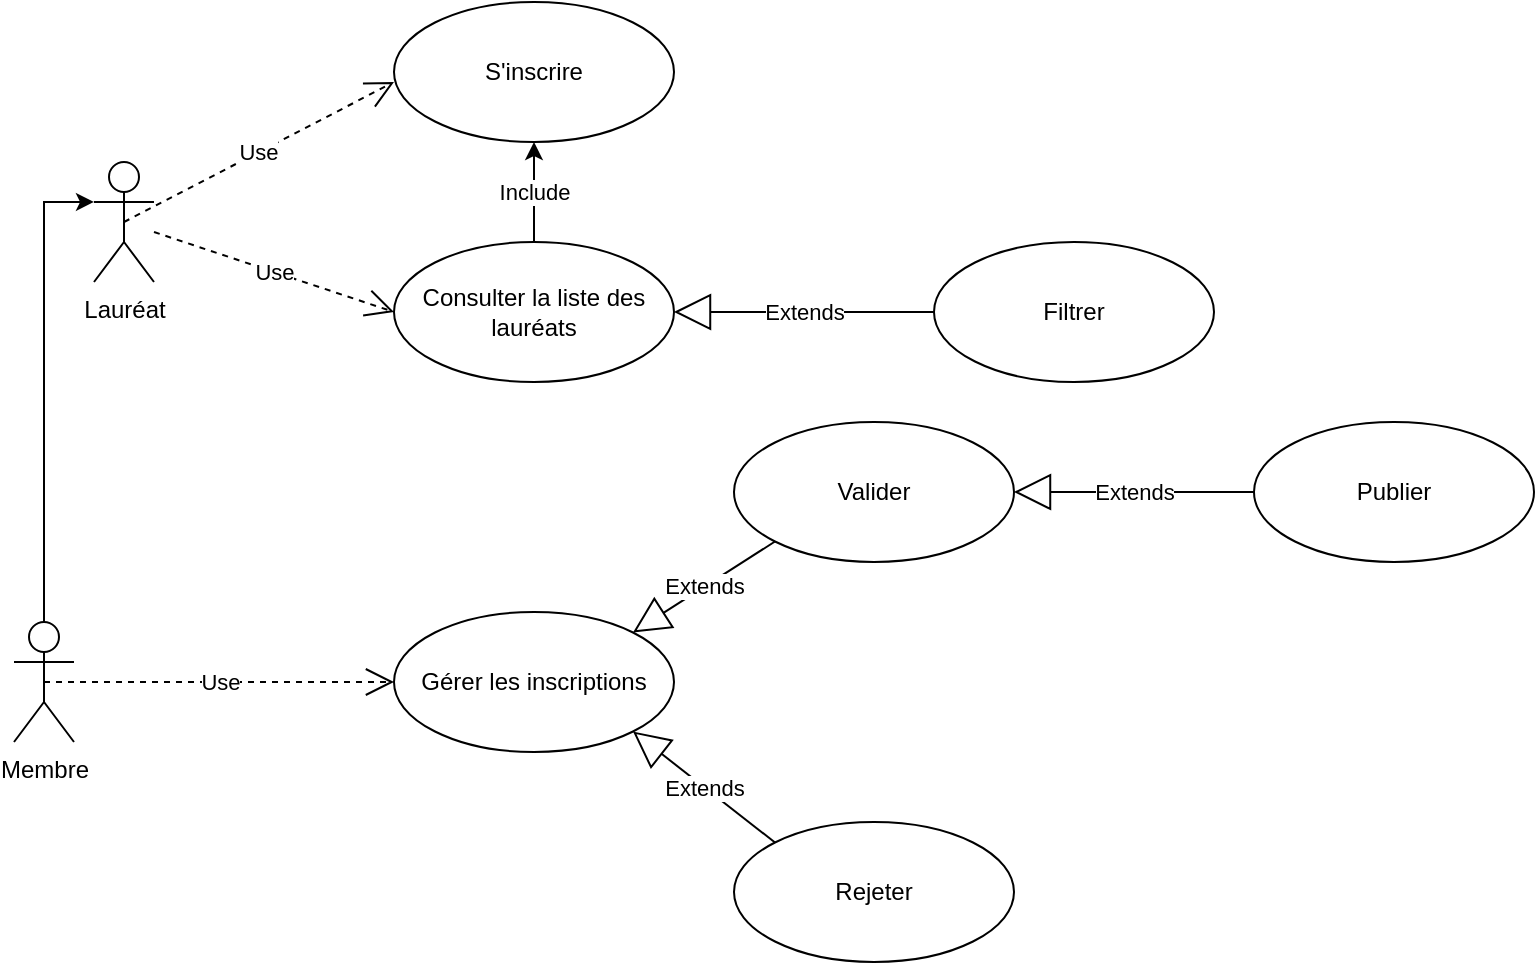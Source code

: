<mxfile version="21.7.2" type="github">
  <diagram name="Page-1" id="GIU-yLF7vvnvXAZPFXIA">
    <mxGraphModel dx="1877" dy="542" grid="1" gridSize="10" guides="1" tooltips="1" connect="1" arrows="1" fold="1" page="1" pageScale="1" pageWidth="827" pageHeight="1169" math="0" shadow="0">
      <root>
        <mxCell id="0" />
        <mxCell id="1" parent="0" />
        <mxCell id="0wOplFpq8DzIICxAu5TK-21" value="Lauréat&lt;br&gt;" style="shape=umlActor;verticalLabelPosition=bottom;verticalAlign=top;html=1;outlineConnect=0;" vertex="1" parent="1">
          <mxGeometry x="-480" y="220" width="30" height="60" as="geometry" />
        </mxCell>
        <mxCell id="0wOplFpq8DzIICxAu5TK-25" style="edgeStyle=orthogonalEdgeStyle;rounded=0;orthogonalLoop=1;jettySize=auto;html=1;exitX=0.5;exitY=0;exitDx=0;exitDy=0;exitPerimeter=0;entryX=0;entryY=0.333;entryDx=0;entryDy=0;entryPerimeter=0;" edge="1" parent="1" source="0wOplFpq8DzIICxAu5TK-22" target="0wOplFpq8DzIICxAu5TK-21">
          <mxGeometry relative="1" as="geometry" />
        </mxCell>
        <mxCell id="0wOplFpq8DzIICxAu5TK-22" value="Membre&lt;br&gt;" style="shape=umlActor;verticalLabelPosition=bottom;verticalAlign=top;html=1;outlineConnect=0;" vertex="1" parent="1">
          <mxGeometry x="-520" y="450" width="30" height="60" as="geometry" />
        </mxCell>
        <mxCell id="0wOplFpq8DzIICxAu5TK-27" value="S&#39;inscrire" style="ellipse;whiteSpace=wrap;html=1;" vertex="1" parent="1">
          <mxGeometry x="-330" y="140" width="140" height="70" as="geometry" />
        </mxCell>
        <mxCell id="0wOplFpq8DzIICxAu5TK-28" value="Consulter la liste des lauréats" style="ellipse;whiteSpace=wrap;html=1;" vertex="1" parent="1">
          <mxGeometry x="-330" y="260" width="140" height="70" as="geometry" />
        </mxCell>
        <mxCell id="0wOplFpq8DzIICxAu5TK-33" value="Gérer les inscriptions" style="ellipse;whiteSpace=wrap;html=1;" vertex="1" parent="1">
          <mxGeometry x="-330" y="445" width="140" height="70" as="geometry" />
        </mxCell>
        <mxCell id="0wOplFpq8DzIICxAu5TK-36" value="Valider" style="ellipse;whiteSpace=wrap;html=1;" vertex="1" parent="1">
          <mxGeometry x="-160" y="350" width="140" height="70" as="geometry" />
        </mxCell>
        <mxCell id="0wOplFpq8DzIICxAu5TK-37" value="Rejeter" style="ellipse;whiteSpace=wrap;html=1;" vertex="1" parent="1">
          <mxGeometry x="-160" y="550" width="140" height="70" as="geometry" />
        </mxCell>
        <mxCell id="0wOplFpq8DzIICxAu5TK-40" value="Extends" style="endArrow=block;endSize=16;endFill=0;html=1;rounded=0;entryX=1;entryY=0;entryDx=0;entryDy=0;exitX=0;exitY=1;exitDx=0;exitDy=0;" edge="1" parent="1" source="0wOplFpq8DzIICxAu5TK-36" target="0wOplFpq8DzIICxAu5TK-33">
          <mxGeometry width="160" relative="1" as="geometry">
            <mxPoint x="-230" y="380" as="sourcePoint" />
            <mxPoint x="10" y="370" as="targetPoint" />
          </mxGeometry>
        </mxCell>
        <mxCell id="0wOplFpq8DzIICxAu5TK-41" value="Extends" style="endArrow=block;endSize=16;endFill=0;html=1;rounded=0;entryX=1;entryY=1;entryDx=0;entryDy=0;exitX=0;exitY=0;exitDx=0;exitDy=0;" edge="1" parent="1" source="0wOplFpq8DzIICxAu5TK-37" target="0wOplFpq8DzIICxAu5TK-33">
          <mxGeometry width="160" relative="1" as="geometry">
            <mxPoint x="-120" y="500" as="sourcePoint" />
            <mxPoint x="10" y="370" as="targetPoint" />
          </mxGeometry>
        </mxCell>
        <mxCell id="0wOplFpq8DzIICxAu5TK-42" value="Publier" style="ellipse;whiteSpace=wrap;html=1;" vertex="1" parent="1">
          <mxGeometry x="100" y="350" width="140" height="70" as="geometry" />
        </mxCell>
        <mxCell id="0wOplFpq8DzIICxAu5TK-43" value="Extends" style="endArrow=block;endSize=16;endFill=0;html=1;rounded=0;exitX=0;exitY=0.5;exitDx=0;exitDy=0;entryX=1;entryY=0.5;entryDx=0;entryDy=0;" edge="1" parent="1" source="0wOplFpq8DzIICxAu5TK-42" target="0wOplFpq8DzIICxAu5TK-36">
          <mxGeometry width="160" relative="1" as="geometry">
            <mxPoint x="-150" y="370" as="sourcePoint" />
            <mxPoint x="-10" y="450" as="targetPoint" />
          </mxGeometry>
        </mxCell>
        <mxCell id="0wOplFpq8DzIICxAu5TK-44" value="Filtrer" style="ellipse;whiteSpace=wrap;html=1;" vertex="1" parent="1">
          <mxGeometry x="-60" y="260" width="140" height="70" as="geometry" />
        </mxCell>
        <mxCell id="0wOplFpq8DzIICxAu5TK-45" value="Extends" style="endArrow=block;endSize=16;endFill=0;html=1;rounded=0;exitX=0;exitY=0.5;exitDx=0;exitDy=0;entryX=1;entryY=0.5;entryDx=0;entryDy=0;" edge="1" parent="1" source="0wOplFpq8DzIICxAu5TK-44" target="0wOplFpq8DzIICxAu5TK-28">
          <mxGeometry width="160" relative="1" as="geometry">
            <mxPoint x="-150" y="370" as="sourcePoint" />
            <mxPoint x="-210" y="360" as="targetPoint" />
          </mxGeometry>
        </mxCell>
        <mxCell id="0wOplFpq8DzIICxAu5TK-46" value="Use" style="endArrow=open;endSize=12;dashed=1;html=1;rounded=0;exitX=0.5;exitY=0.5;exitDx=0;exitDy=0;exitPerimeter=0;" edge="1" parent="1" source="0wOplFpq8DzIICxAu5TK-21">
          <mxGeometry width="160" relative="1" as="geometry">
            <mxPoint x="-490" y="180" as="sourcePoint" />
            <mxPoint x="-330" y="180" as="targetPoint" />
          </mxGeometry>
        </mxCell>
        <mxCell id="0wOplFpq8DzIICxAu5TK-47" value="Use" style="endArrow=open;endSize=12;dashed=1;html=1;rounded=0;entryX=0;entryY=0.5;entryDx=0;entryDy=0;" edge="1" parent="1" source="0wOplFpq8DzIICxAu5TK-21" target="0wOplFpq8DzIICxAu5TK-28">
          <mxGeometry width="160" relative="1" as="geometry">
            <mxPoint x="-470" y="350" as="sourcePoint" />
            <mxPoint x="-310" y="350" as="targetPoint" />
          </mxGeometry>
        </mxCell>
        <mxCell id="0wOplFpq8DzIICxAu5TK-48" value="Use" style="endArrow=open;endSize=12;dashed=1;html=1;rounded=0;exitX=0.5;exitY=0.5;exitDx=0;exitDy=0;exitPerimeter=0;entryX=0;entryY=0.5;entryDx=0;entryDy=0;" edge="1" parent="1" source="0wOplFpq8DzIICxAu5TK-22" target="0wOplFpq8DzIICxAu5TK-33">
          <mxGeometry width="160" relative="1" as="geometry">
            <mxPoint x="-460" y="360" as="sourcePoint" />
            <mxPoint x="-300" y="360" as="targetPoint" />
          </mxGeometry>
        </mxCell>
        <mxCell id="0wOplFpq8DzIICxAu5TK-49" value="" style="endArrow=classic;html=1;rounded=0;exitX=0.5;exitY=0;exitDx=0;exitDy=0;entryX=0.5;entryY=1;entryDx=0;entryDy=0;" edge="1" parent="1" source="0wOplFpq8DzIICxAu5TK-28" target="0wOplFpq8DzIICxAu5TK-27">
          <mxGeometry relative="1" as="geometry">
            <mxPoint x="-160" y="200" as="sourcePoint" />
            <mxPoint x="-60" y="200" as="targetPoint" />
          </mxGeometry>
        </mxCell>
        <mxCell id="0wOplFpq8DzIICxAu5TK-50" value="Include" style="edgeLabel;resizable=0;html=1;align=center;verticalAlign=middle;" connectable="0" vertex="1" parent="0wOplFpq8DzIICxAu5TK-49">
          <mxGeometry relative="1" as="geometry" />
        </mxCell>
      </root>
    </mxGraphModel>
  </diagram>
</mxfile>
